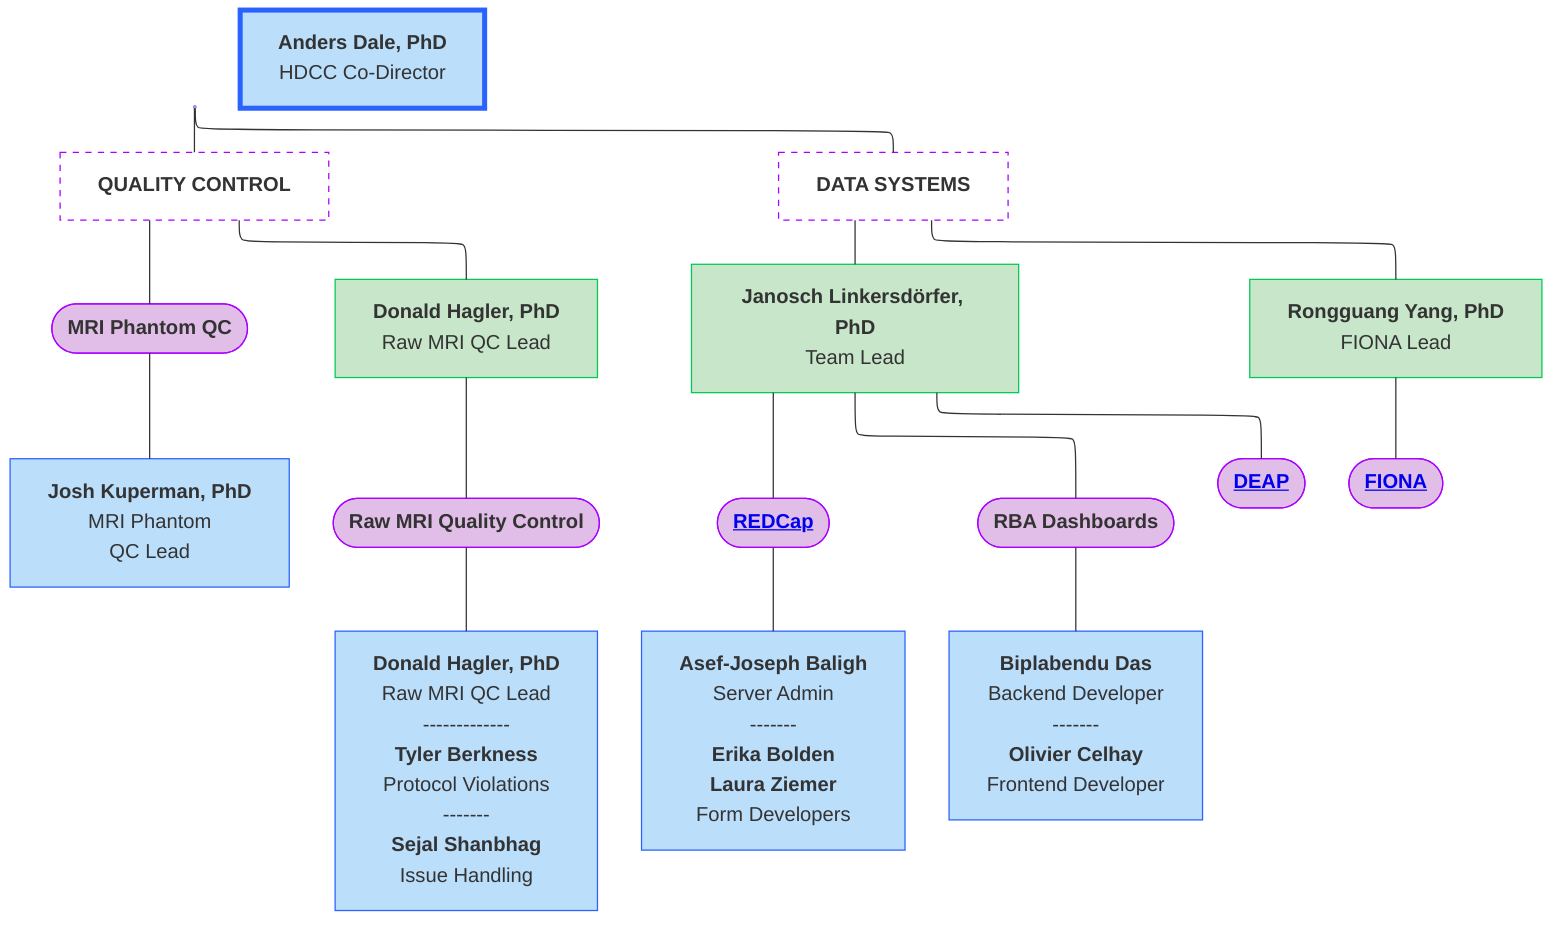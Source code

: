 ---
config:
  layout: elk
---
flowchart TB
    A["<b>Anders Dale, PhD</b><br>PI / Director"] --- QC["<b>QUALITY CONTROL</b>"] & Systems["<b>DATA SYSTEMS</b>"]
    QC --- B(["<b>MRI Phantom QC</b>"]) & n16@{ label: "<span style=\"--tw-scale-x:\"><b>Donald Hagler, PhD</b></span><br style=\"--tw-scale-x:\"><span style=\"background-color:\">Raw MRI QC Lead</span>" }
    B --- C["<b>Josh Kuperman, PhD</b><br>MRI Phantom<br>QC Lead"]
    n2(["<b>Raw MRI Quality Control</b>"]) --- n9["<b>Donald Hagler, PhD</b><br>Raw MRI QC Lead
    -------------
    <b>Tyler Berkness</b><br>Protocol Violations
    -------
    <b>Sejal Shanbhag</b><br>Issue Handling"]
    Systems --- n12@{ label: "<span style=\"--tw-scale-x:\"><b>Janosch Linkersdörfer, PhD<br></b>Team Lead</span>" } & n8["<b>Rongguang Yang, PhD</b><br>FIONA Lead"]
    n6@{ label: "<a href=\"../orgcharts/#redcap\" target=\"_top\"><b>REDCap</b></a>" } --- n4["<b>Asef-Joseph Baligh</b><br>Server Admin<br>-------<br><b>Erika Bolden<br>Laura Ziemer</b><br>Form Developers"]
    n12 --- n6 & n13(["<b>RBA Dashboards</b>"]) & D@{ label: "<a href=\"../orgcharts/#deap\" target=\"_top\"><b>DEAP</b></a>" }
    n8 --- z@{ label: "<a href=\"../orgcharts/#fiona\" target=\"_top\"><b>FIONA</b></a>" }
    n13 --- n15["<b>Biplabendu Das</b><br>Backend Developer
    -------
    <b>Olivier Celhay</b><br>Frontend Developer"]
    n16 --- n2
    n11["<b>Anders Dale, PhD</b><br>HDCC Co-Director"]
    A@{ shape: anchor}
    n16@{ shape: rect}
    n12@{ shape: rect}
    n6@{ shape: stadium}
    D@{ shape: stadium}
    z@{ shape: stadium}
    n15@{ shape: rect}
    n11@{ shape: rect}
    style A fill:#BBDEFB,stroke:#2962FF
    style QC fill:#FFFFFF,stroke:#AA00FF,stroke-dasharray: 5 5
    style Systems fill:#ffffff,stroke:#AA00FF,stroke-dasharray: 5 5
    style B fill:#E1BEE7,stroke:#AA00FF
    style n16 fill:#C8E6C9,stroke:#00C853
    style C stroke:#2962FF,fill:#BBDEFB
    style n2 fill:#E1BEE7,stroke:#AA00FF
    style n9 fill:#BBDEFB,stroke:#2962FF
    style n12 fill:#C8E6C9,stroke:#00C853
    style n8 fill:#C8E6C9,stroke:#00C853
    style n6 fill:#E1BEE7,stroke:#AA00FF
    style n4 fill:#BBDEFB,stroke:#2962FF
    style n13 fill:#E1BEE7,stroke:#AA00FF
    style D fill:#E1BEE7,stroke:#AA00FF
    style z fill:#E1BEE7,stroke:#AA00FF
    style n15 fill:#BBDEFB,stroke:#2962FF
    style n11 fill:#BBDEFB,stroke:#2962FF,stroke-width:4px